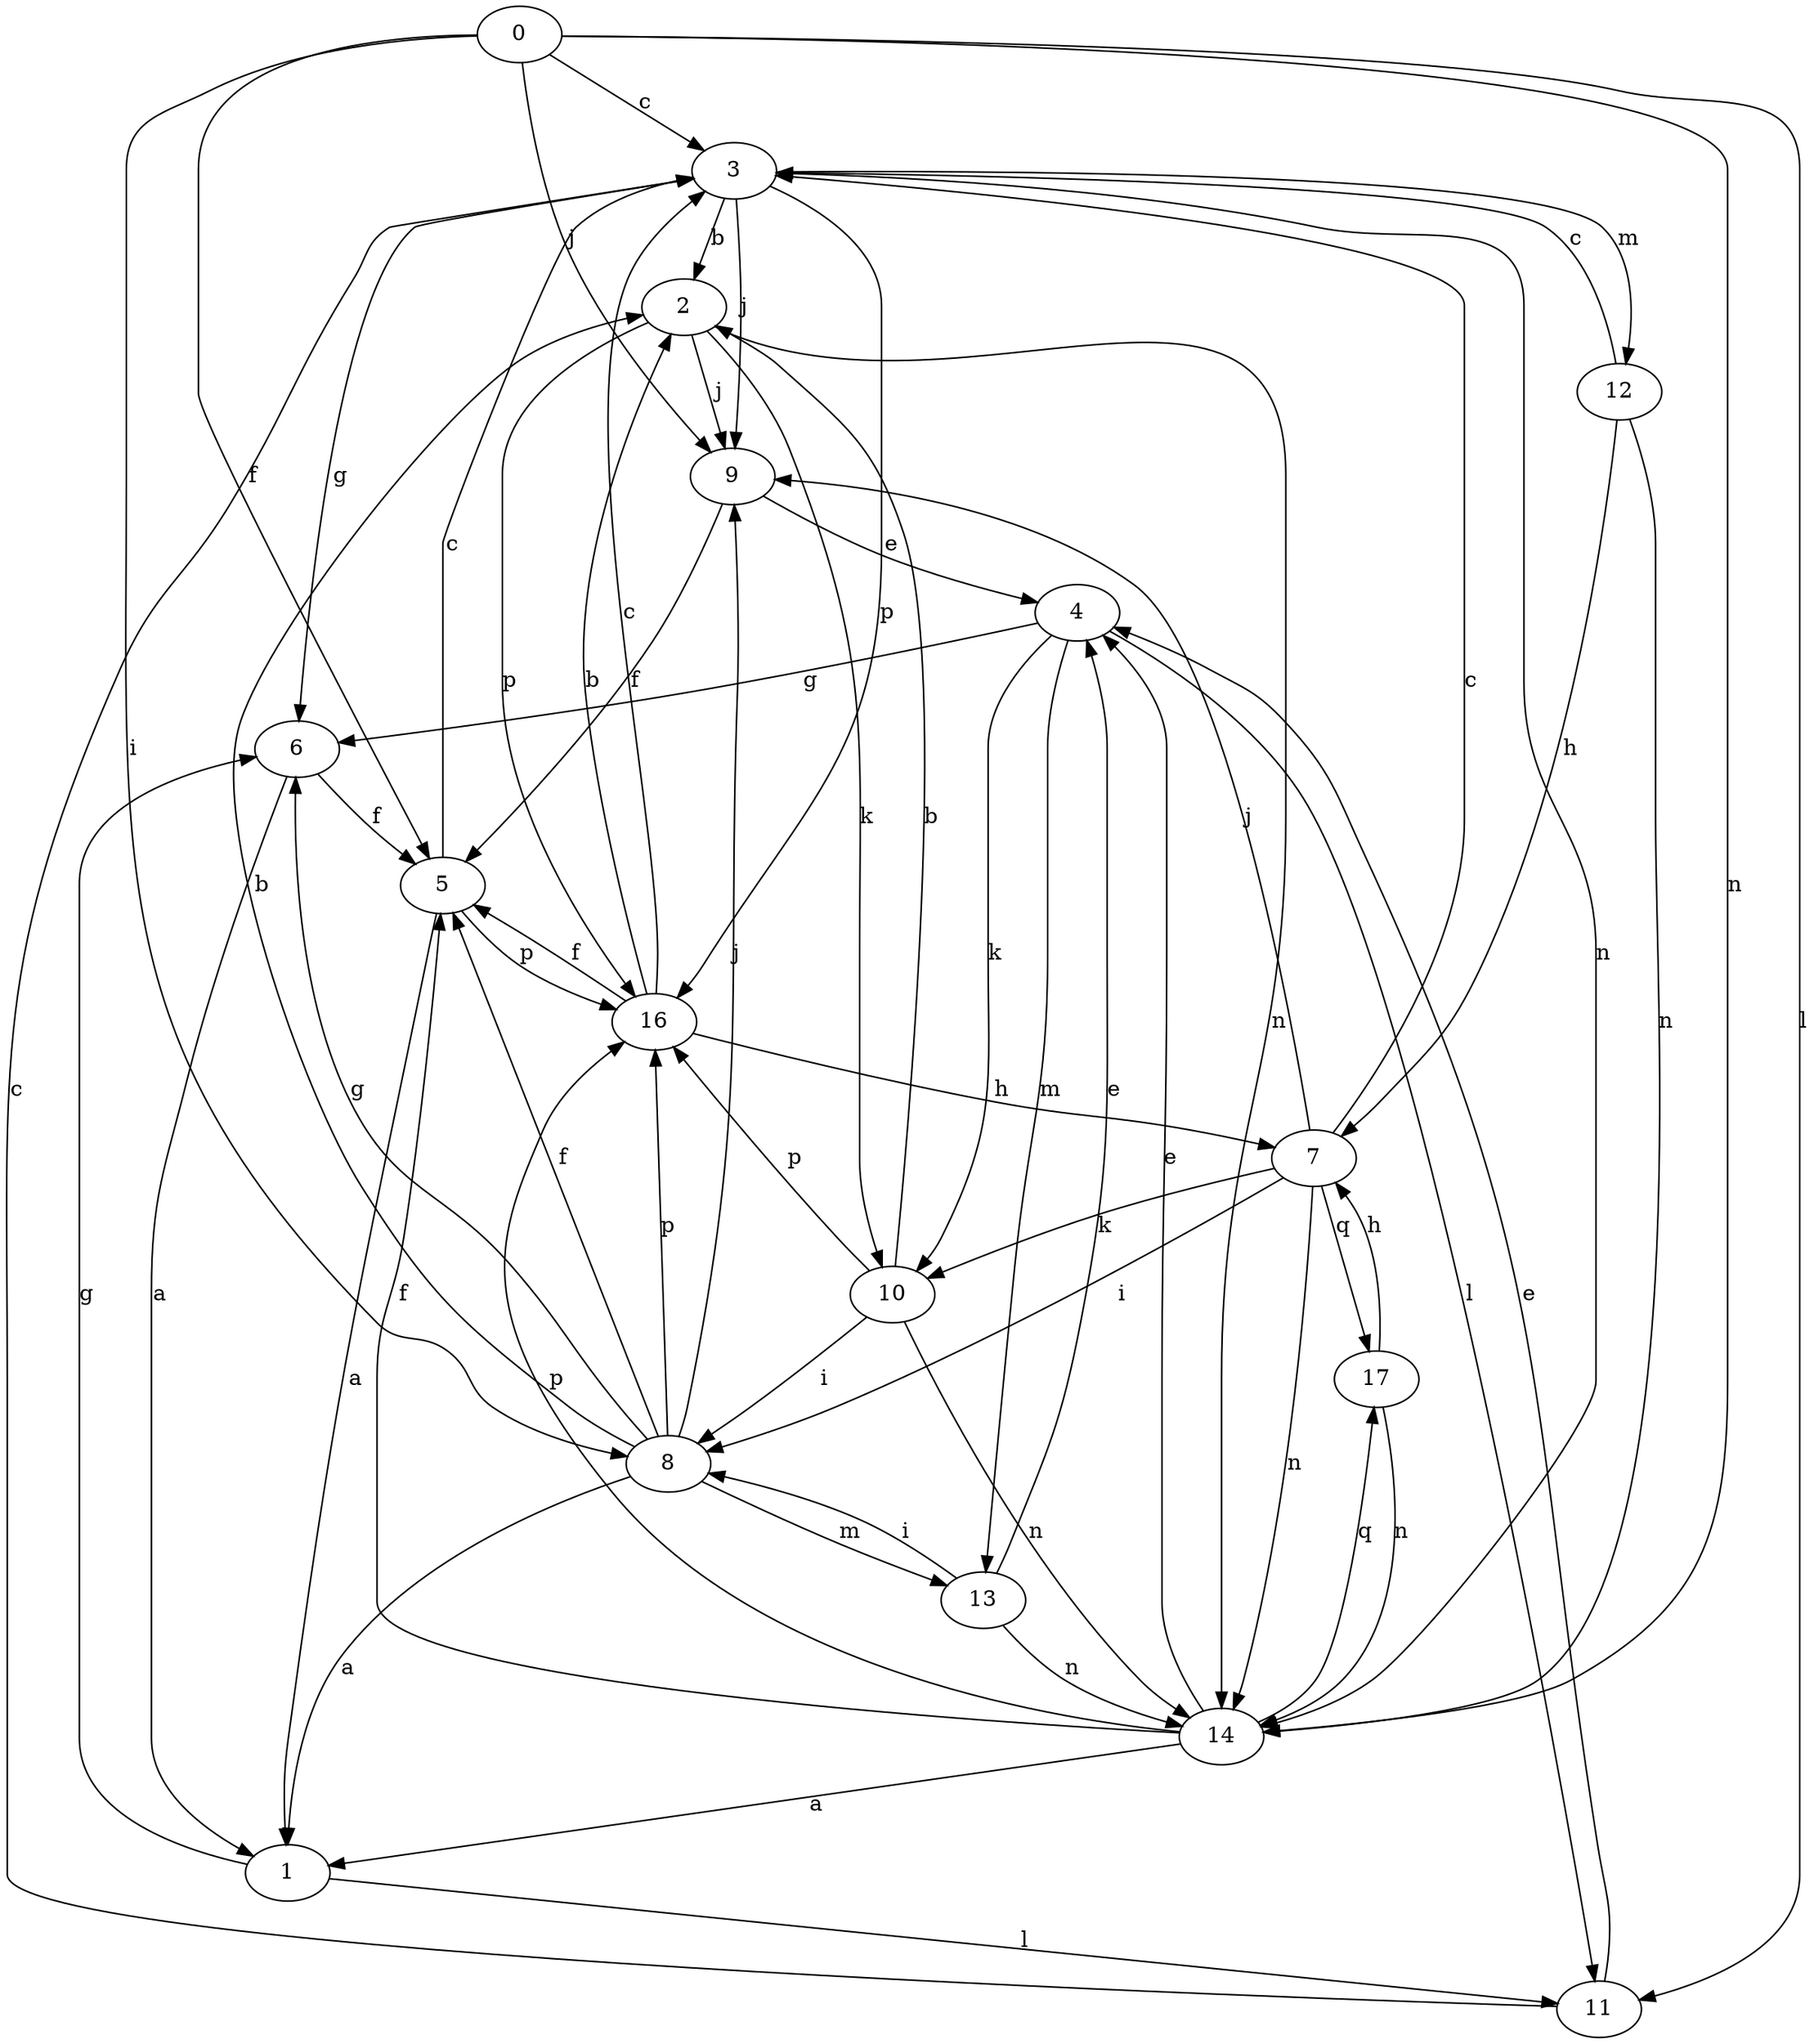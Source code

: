 strict digraph  {
0;
1;
2;
3;
4;
5;
6;
7;
8;
9;
10;
11;
12;
13;
14;
16;
17;
0 -> 3  [label=c];
0 -> 5  [label=f];
0 -> 8  [label=i];
0 -> 9  [label=j];
0 -> 11  [label=l];
0 -> 14  [label=n];
1 -> 6  [label=g];
1 -> 11  [label=l];
2 -> 9  [label=j];
2 -> 10  [label=k];
2 -> 14  [label=n];
2 -> 16  [label=p];
3 -> 2  [label=b];
3 -> 6  [label=g];
3 -> 9  [label=j];
3 -> 12  [label=m];
3 -> 14  [label=n];
3 -> 16  [label=p];
4 -> 6  [label=g];
4 -> 10  [label=k];
4 -> 11  [label=l];
4 -> 13  [label=m];
5 -> 1  [label=a];
5 -> 3  [label=c];
5 -> 16  [label=p];
6 -> 1  [label=a];
6 -> 5  [label=f];
7 -> 3  [label=c];
7 -> 8  [label=i];
7 -> 9  [label=j];
7 -> 10  [label=k];
7 -> 14  [label=n];
7 -> 17  [label=q];
8 -> 1  [label=a];
8 -> 2  [label=b];
8 -> 5  [label=f];
8 -> 6  [label=g];
8 -> 9  [label=j];
8 -> 13  [label=m];
8 -> 16  [label=p];
9 -> 4  [label=e];
9 -> 5  [label=f];
10 -> 2  [label=b];
10 -> 8  [label=i];
10 -> 14  [label=n];
10 -> 16  [label=p];
11 -> 3  [label=c];
11 -> 4  [label=e];
12 -> 3  [label=c];
12 -> 7  [label=h];
12 -> 14  [label=n];
13 -> 4  [label=e];
13 -> 8  [label=i];
13 -> 14  [label=n];
14 -> 1  [label=a];
14 -> 4  [label=e];
14 -> 5  [label=f];
14 -> 16  [label=p];
14 -> 17  [label=q];
16 -> 2  [label=b];
16 -> 3  [label=c];
16 -> 5  [label=f];
16 -> 7  [label=h];
17 -> 7  [label=h];
17 -> 14  [label=n];
}

